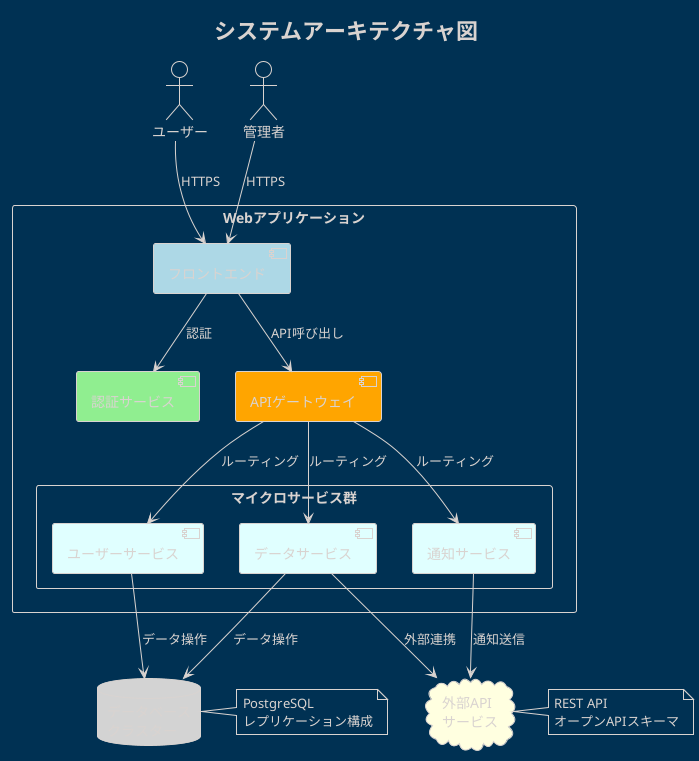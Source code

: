 @startuml sample-architecture
!theme blueprint

title システムアーキテクチャ図

' 外部アクターの定義
actor "ユーザー" as User
actor "管理者" as Admin

' システム境界
rectangle "Webアプリケーション" {
    component "フロントエンド" as Frontend #lightblue
    component "認証サービス" as Auth #lightgreen
    component "APIゲートウェイ" as Gateway #orange

    rectangle "マイクロサービス群" {
        component "ユーザーサービス" as UserService #lightcyan
        component "データサービス" as DataService #lightcyan
        component "通知サービス" as NotifyService #lightcyan
    }
}

' 外部システム
database "データベース\nクラスター" as DB #lightgray
cloud "外部API\nサービス" as ExternalAPI #lightyellow

' 関係性の定義
User --> Frontend : HTTPS
Admin --> Frontend : HTTPS

Frontend --> Auth : 認証
Frontend --> Gateway : API呼び出し

Gateway --> UserService : ルーティング
Gateway --> DataService : ルーティング
Gateway --> NotifyService : ルーティング

UserService --> DB : データ操作
DataService --> DB : データ操作
DataService --> ExternalAPI : 外部連携

NotifyService --> ExternalAPI : 通知送信

' ノート
note right of DB : PostgreSQL\nレプリケーション構成
note right of ExternalAPI : REST API\nオープンAPIスキーマ

@enduml